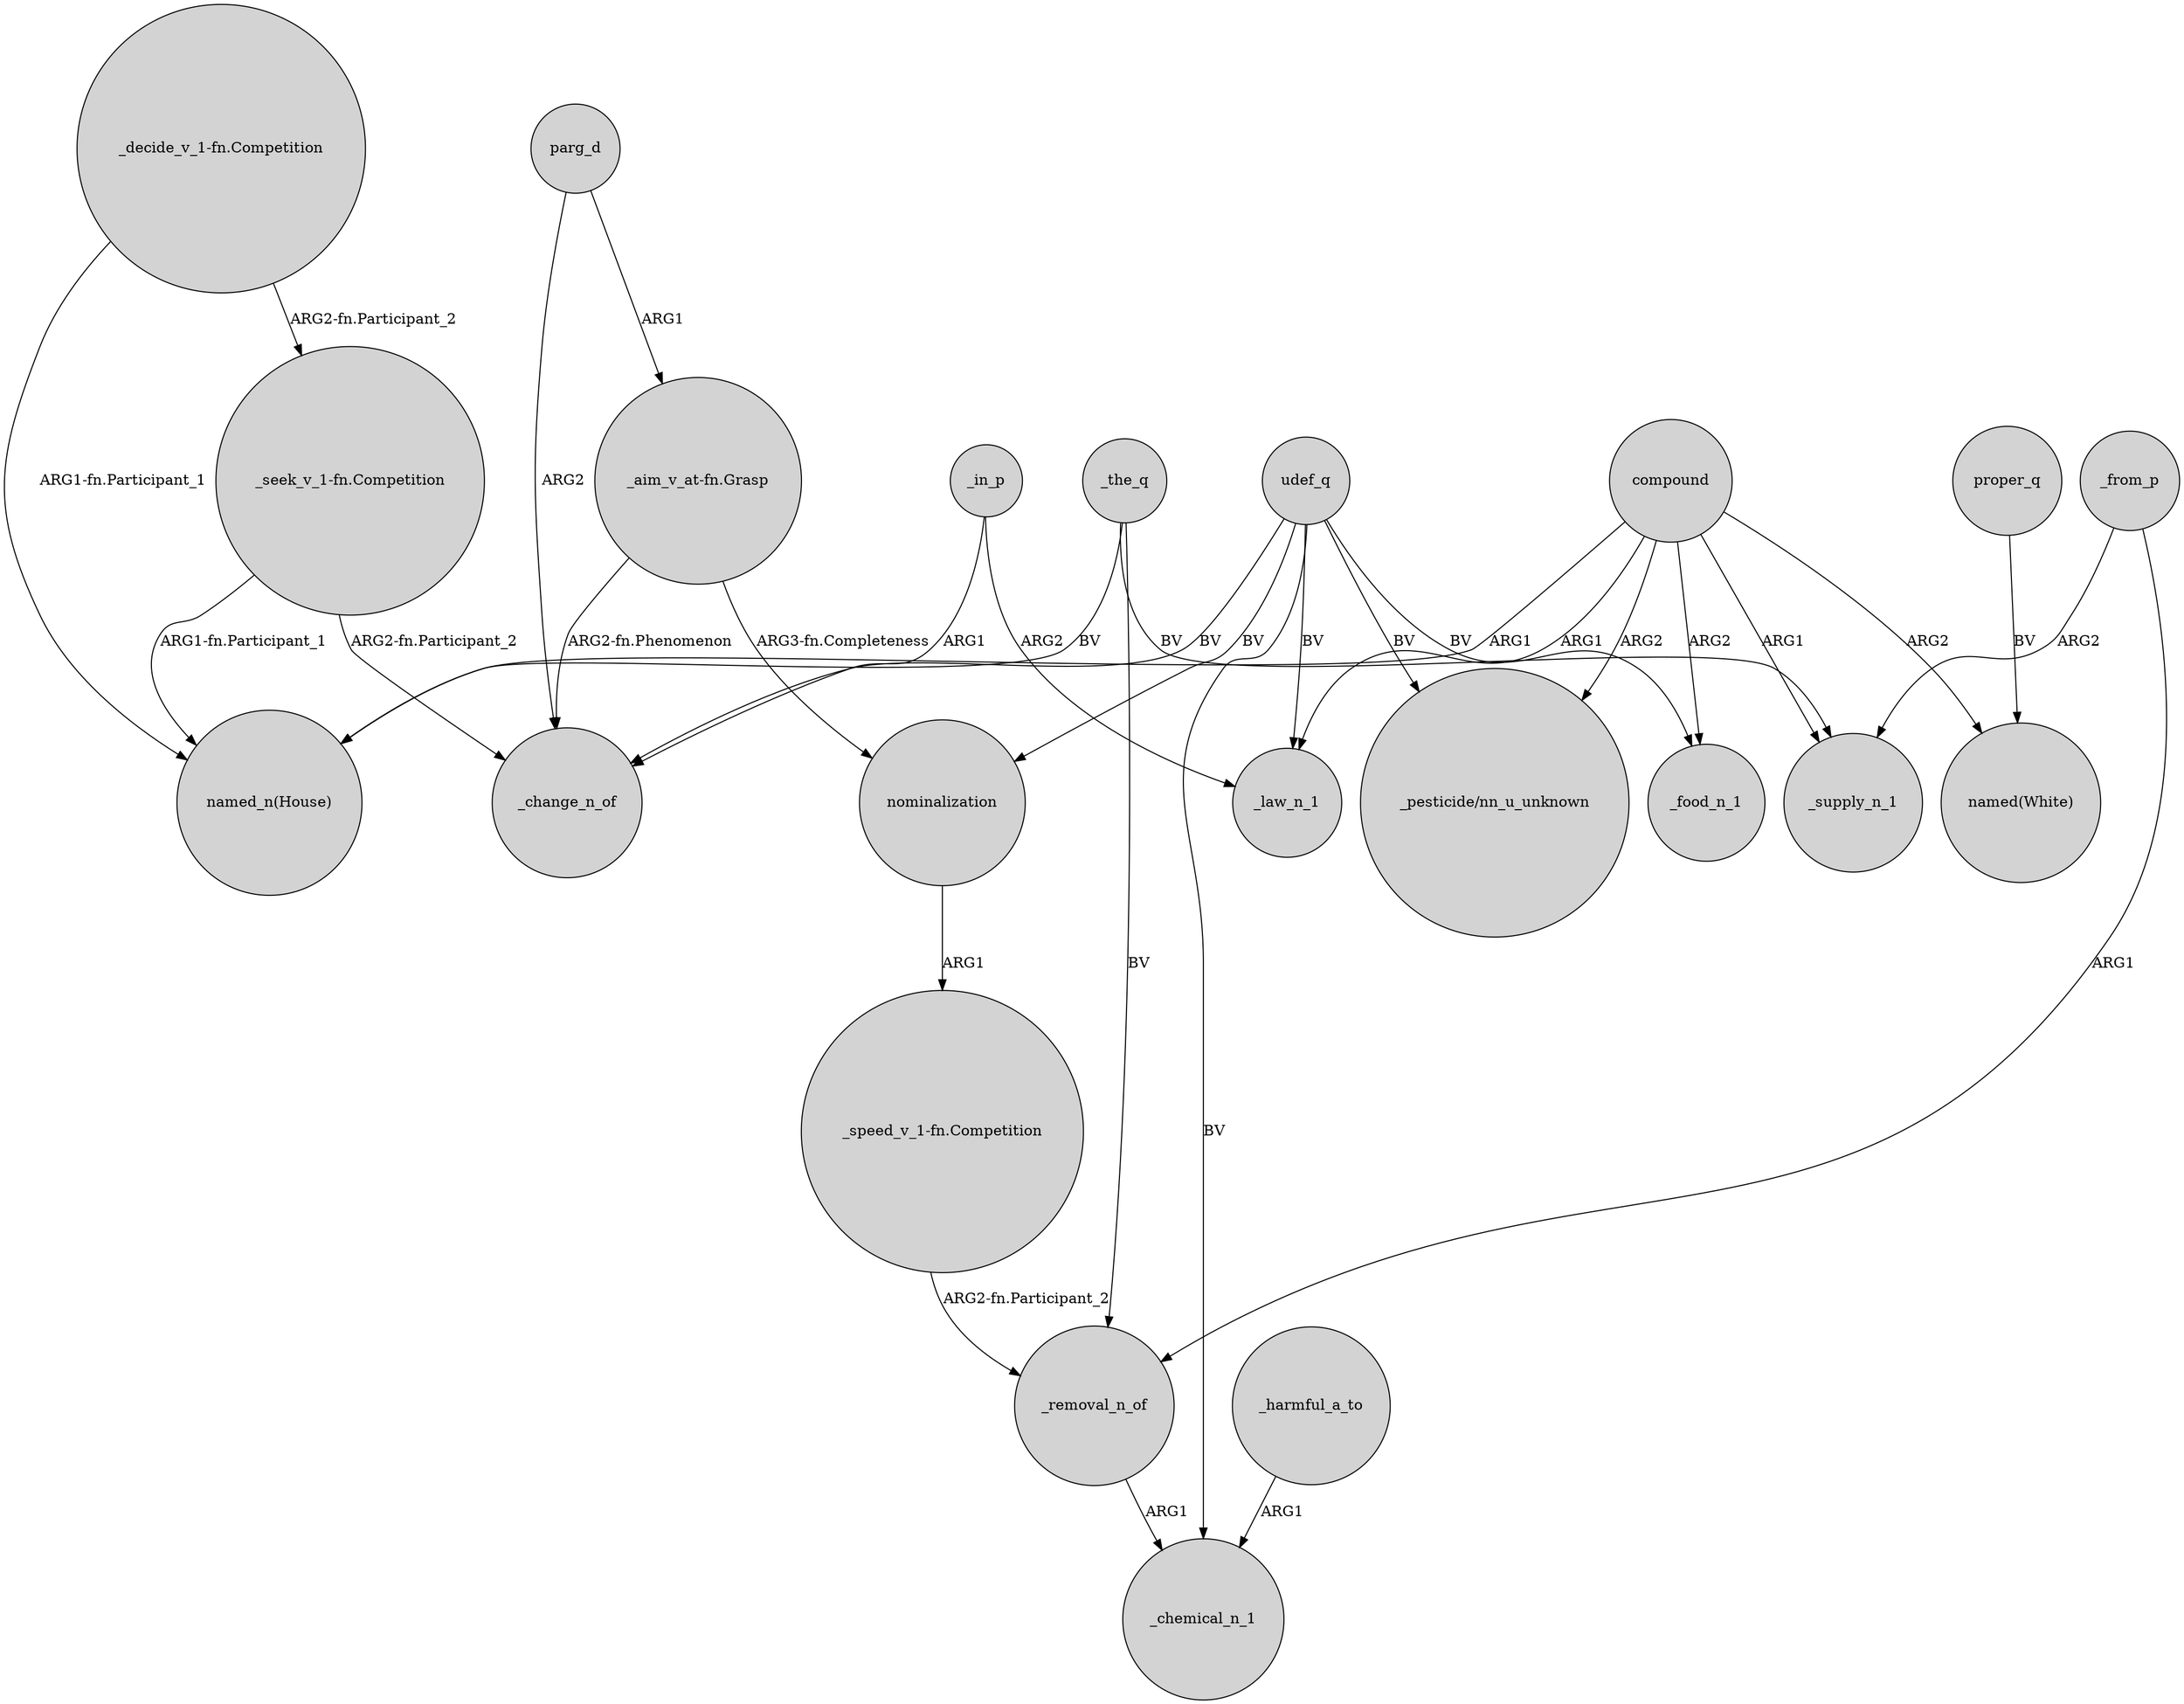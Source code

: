 digraph {
	node [shape=circle style=filled]
	udef_q -> _change_n_of [label=BV]
	_from_p -> _supply_n_1 [label=ARG2]
	_the_q -> _supply_n_1 [label=BV]
	compound -> "named(White)" [label=ARG2]
	nominalization -> "_speed_v_1-fn.Competition" [label=ARG1]
	udef_q -> nominalization [label=BV]
	_in_p -> _law_n_1 [label=ARG2]
	"_seek_v_1-fn.Competition" -> "named_n(House)" [label="ARG1-fn.Participant_1"]
	compound -> "named_n(House)" [label=ARG1]
	"_decide_v_1-fn.Competition" -> "_seek_v_1-fn.Competition" [label="ARG2-fn.Participant_2"]
	"_speed_v_1-fn.Competition" -> _removal_n_of [label="ARG2-fn.Participant_2"]
	"_seek_v_1-fn.Competition" -> _change_n_of [label="ARG2-fn.Participant_2"]
	compound -> _supply_n_1 [label=ARG1]
	parg_d -> _change_n_of [label=ARG2]
	udef_q -> _chemical_n_1 [label=BV]
	parg_d -> "_aim_v_at-fn.Grasp" [label=ARG1]
	_the_q -> "named_n(House)" [label=BV]
	compound -> "_pesticide/nn_u_unknown" [label=ARG2]
	compound -> _food_n_1 [label=ARG2]
	_removal_n_of -> _chemical_n_1 [label=ARG1]
	"_decide_v_1-fn.Competition" -> "named_n(House)" [label="ARG1-fn.Participant_1"]
	udef_q -> "_pesticide/nn_u_unknown" [label=BV]
	udef_q -> _food_n_1 [label=BV]
	_from_p -> _removal_n_of [label=ARG1]
	_the_q -> _removal_n_of [label=BV]
	proper_q -> "named(White)" [label=BV]
	_harmful_a_to -> _chemical_n_1 [label=ARG1]
	compound -> _law_n_1 [label=ARG1]
	udef_q -> _law_n_1 [label=BV]
	"_aim_v_at-fn.Grasp" -> nominalization [label="ARG3-fn.Completeness"]
	"_aim_v_at-fn.Grasp" -> _change_n_of [label="ARG2-fn.Phenomenon"]
	_in_p -> _change_n_of [label=ARG1]
}

